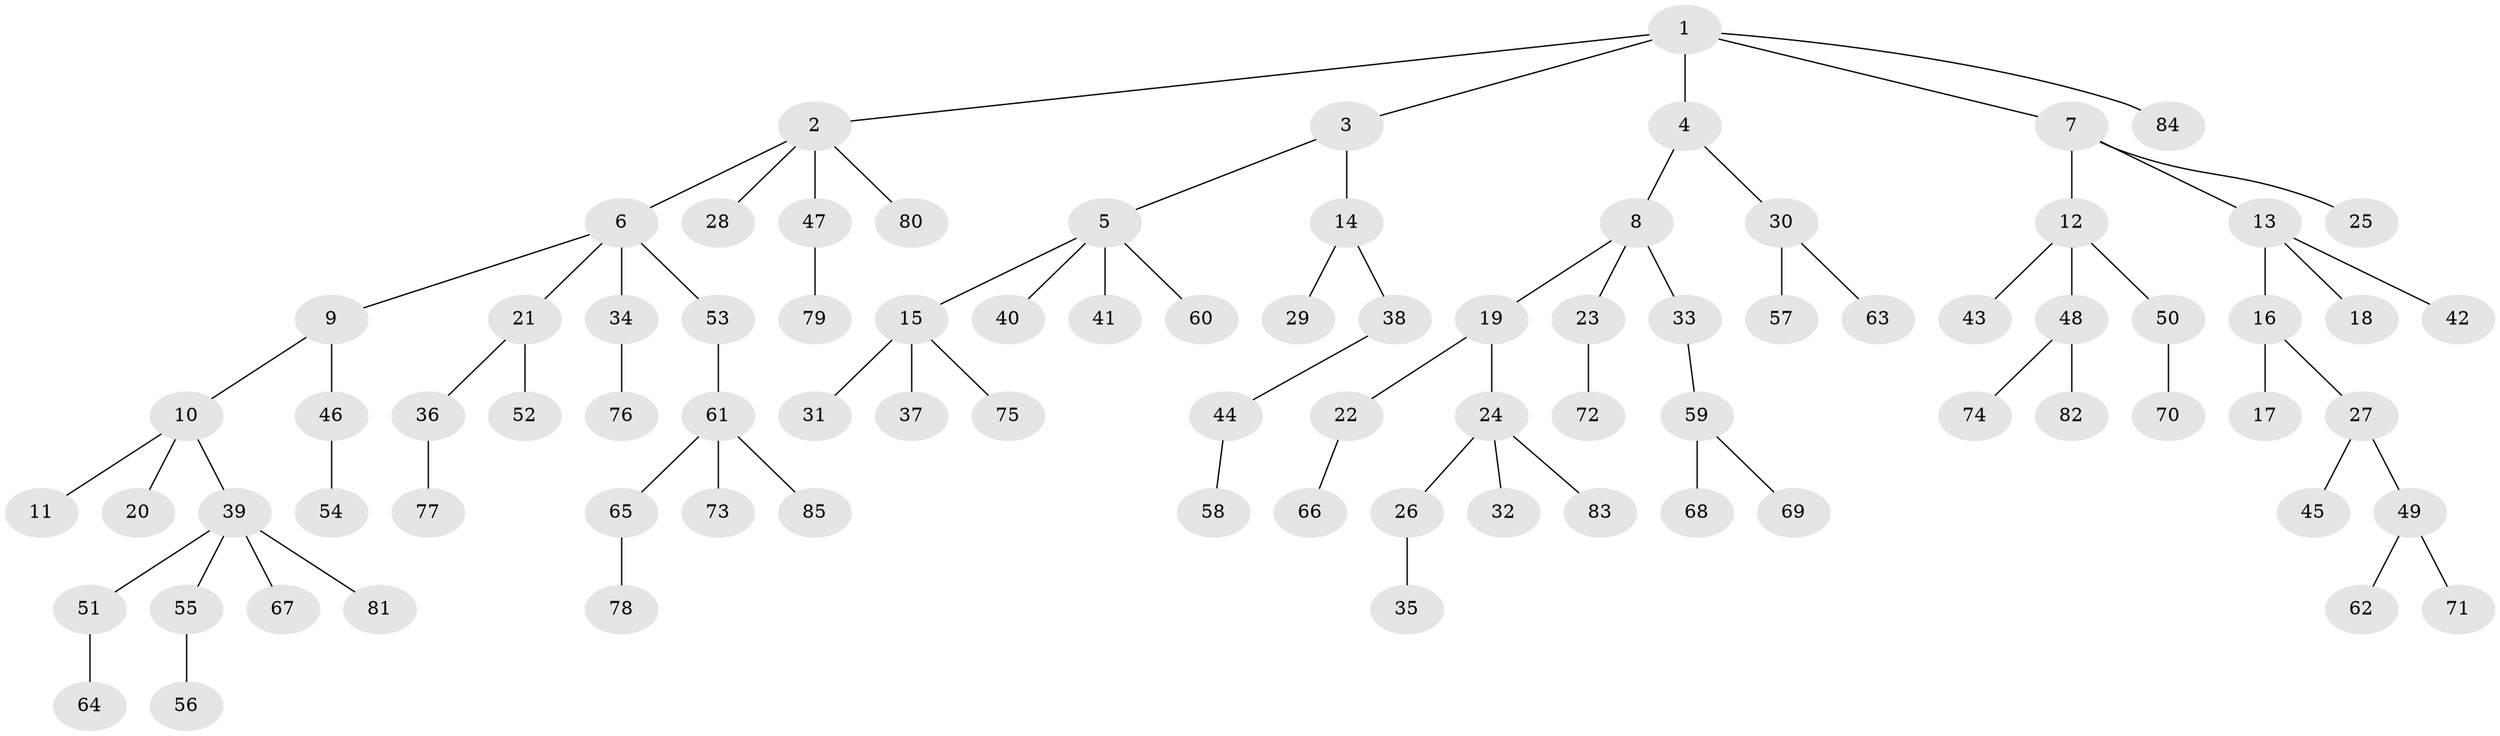 // Generated by graph-tools (version 1.1) at 2025/02/03/09/25 03:02:18]
// undirected, 85 vertices, 84 edges
graph export_dot {
graph [start="1"]
  node [color=gray90,style=filled];
  1;
  2;
  3;
  4;
  5;
  6;
  7;
  8;
  9;
  10;
  11;
  12;
  13;
  14;
  15;
  16;
  17;
  18;
  19;
  20;
  21;
  22;
  23;
  24;
  25;
  26;
  27;
  28;
  29;
  30;
  31;
  32;
  33;
  34;
  35;
  36;
  37;
  38;
  39;
  40;
  41;
  42;
  43;
  44;
  45;
  46;
  47;
  48;
  49;
  50;
  51;
  52;
  53;
  54;
  55;
  56;
  57;
  58;
  59;
  60;
  61;
  62;
  63;
  64;
  65;
  66;
  67;
  68;
  69;
  70;
  71;
  72;
  73;
  74;
  75;
  76;
  77;
  78;
  79;
  80;
  81;
  82;
  83;
  84;
  85;
  1 -- 2;
  1 -- 3;
  1 -- 4;
  1 -- 7;
  1 -- 84;
  2 -- 6;
  2 -- 28;
  2 -- 47;
  2 -- 80;
  3 -- 5;
  3 -- 14;
  4 -- 8;
  4 -- 30;
  5 -- 15;
  5 -- 40;
  5 -- 41;
  5 -- 60;
  6 -- 9;
  6 -- 21;
  6 -- 34;
  6 -- 53;
  7 -- 12;
  7 -- 13;
  7 -- 25;
  8 -- 19;
  8 -- 23;
  8 -- 33;
  9 -- 10;
  9 -- 46;
  10 -- 11;
  10 -- 20;
  10 -- 39;
  12 -- 43;
  12 -- 48;
  12 -- 50;
  13 -- 16;
  13 -- 18;
  13 -- 42;
  14 -- 29;
  14 -- 38;
  15 -- 31;
  15 -- 37;
  15 -- 75;
  16 -- 17;
  16 -- 27;
  19 -- 22;
  19 -- 24;
  21 -- 36;
  21 -- 52;
  22 -- 66;
  23 -- 72;
  24 -- 26;
  24 -- 32;
  24 -- 83;
  26 -- 35;
  27 -- 45;
  27 -- 49;
  30 -- 57;
  30 -- 63;
  33 -- 59;
  34 -- 76;
  36 -- 77;
  38 -- 44;
  39 -- 51;
  39 -- 55;
  39 -- 67;
  39 -- 81;
  44 -- 58;
  46 -- 54;
  47 -- 79;
  48 -- 74;
  48 -- 82;
  49 -- 62;
  49 -- 71;
  50 -- 70;
  51 -- 64;
  53 -- 61;
  55 -- 56;
  59 -- 68;
  59 -- 69;
  61 -- 65;
  61 -- 73;
  61 -- 85;
  65 -- 78;
}
